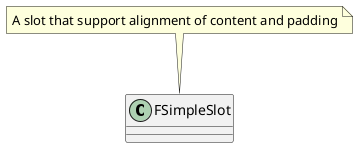 @startuml SlateCore
class FSimpleSlot
note top
A slot that support alignment of content and padding
end note





@enduml